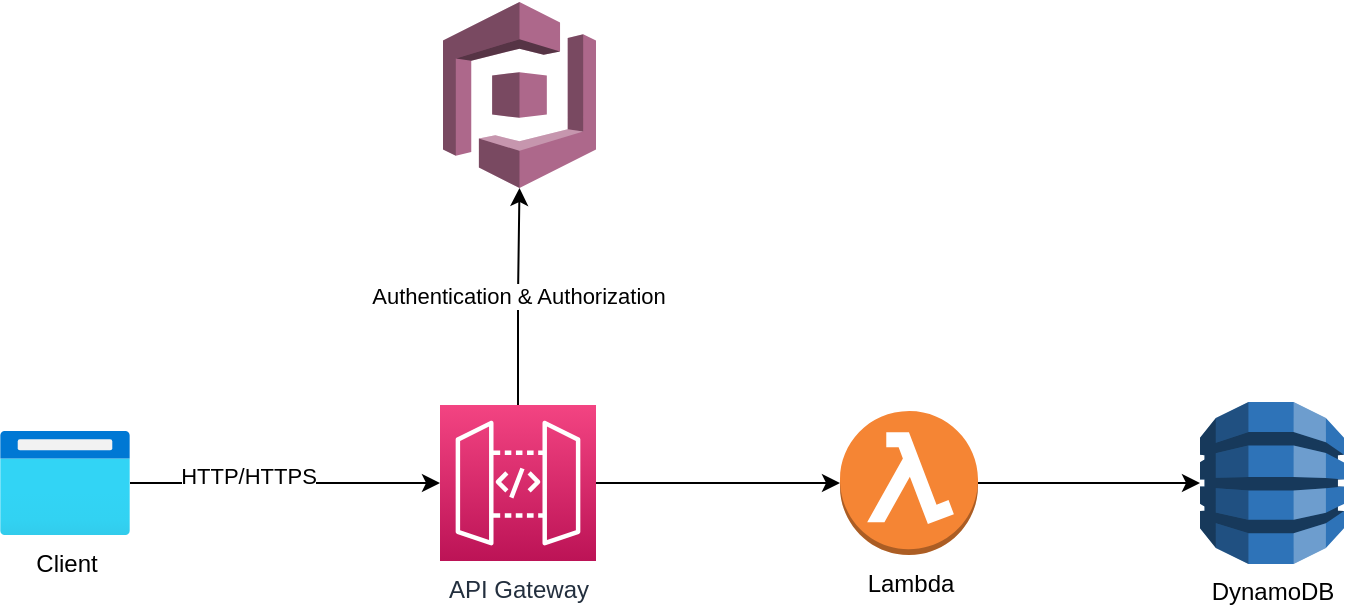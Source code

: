 <mxfile version="14.6.13" type="device"><diagram id="RS669mUCGsukbnB5R9bJ" name="Page-1"><mxGraphModel dx="946" dy="600" grid="1" gridSize="10" guides="1" tooltips="1" connect="1" arrows="1" fold="1" page="1" pageScale="1" pageWidth="827" pageHeight="1169" math="0" shadow="0"><root><mxCell id="0"/><mxCell id="1" parent="0"/><mxCell id="2ItFOgZU79LYF0wUiY3z-1" value="DynamoDB" style="outlineConnect=0;dashed=0;verticalLabelPosition=bottom;verticalAlign=top;align=center;html=1;shape=mxgraph.aws3.dynamo_db;fillColor=#2E73B8;gradientColor=none;" vertex="1" parent="1"><mxGeometry x="620" y="240" width="72" height="81" as="geometry"/></mxCell><mxCell id="2ItFOgZU79LYF0wUiY3z-3" style="edgeStyle=orthogonalEdgeStyle;rounded=0;orthogonalLoop=1;jettySize=auto;html=1;" edge="1" parent="1" source="2ItFOgZU79LYF0wUiY3z-2" target="2ItFOgZU79LYF0wUiY3z-1"><mxGeometry relative="1" as="geometry"/></mxCell><mxCell id="2ItFOgZU79LYF0wUiY3z-2" value="Lambda" style="outlineConnect=0;dashed=0;verticalLabelPosition=bottom;verticalAlign=top;align=center;html=1;shape=mxgraph.aws3.lambda_function;fillColor=#F58534;gradientColor=none;" vertex="1" parent="1"><mxGeometry x="440" y="244.5" width="69" height="72" as="geometry"/></mxCell><mxCell id="2ItFOgZU79LYF0wUiY3z-5" style="edgeStyle=orthogonalEdgeStyle;rounded=0;orthogonalLoop=1;jettySize=auto;html=1;entryX=0;entryY=0.5;entryDx=0;entryDy=0;entryPerimeter=0;" edge="1" parent="1" source="2ItFOgZU79LYF0wUiY3z-4" target="2ItFOgZU79LYF0wUiY3z-2"><mxGeometry relative="1" as="geometry"/></mxCell><mxCell id="2ItFOgZU79LYF0wUiY3z-14" value="Authentication &amp;amp; Authorization" style="edgeStyle=orthogonalEdgeStyle;rounded=0;orthogonalLoop=1;jettySize=auto;html=1;exitX=0.5;exitY=0;exitDx=0;exitDy=0;exitPerimeter=0;entryX=0.5;entryY=1;entryDx=0;entryDy=0;entryPerimeter=0;" edge="1" parent="1" source="2ItFOgZU79LYF0wUiY3z-4" target="2ItFOgZU79LYF0wUiY3z-13"><mxGeometry relative="1" as="geometry"/></mxCell><mxCell id="2ItFOgZU79LYF0wUiY3z-4" value="API Gateway" style="points=[[0,0,0],[0.25,0,0],[0.5,0,0],[0.75,0,0],[1,0,0],[0,1,0],[0.25,1,0],[0.5,1,0],[0.75,1,0],[1,1,0],[0,0.25,0],[0,0.5,0],[0,0.75,0],[1,0.25,0],[1,0.5,0],[1,0.75,0]];outlineConnect=0;fontColor=#232F3E;gradientColor=#F34482;gradientDirection=north;fillColor=#BC1356;strokeColor=#ffffff;dashed=0;verticalLabelPosition=bottom;verticalAlign=top;align=center;html=1;fontSize=12;fontStyle=0;aspect=fixed;shape=mxgraph.aws4.resourceIcon;resIcon=mxgraph.aws4.api_gateway;" vertex="1" parent="1"><mxGeometry x="240" y="241.5" width="78" height="78" as="geometry"/></mxCell><mxCell id="2ItFOgZU79LYF0wUiY3z-11" style="edgeStyle=orthogonalEdgeStyle;rounded=0;orthogonalLoop=1;jettySize=auto;html=1;entryX=0;entryY=0.5;entryDx=0;entryDy=0;entryPerimeter=0;" edge="1" parent="1" source="2ItFOgZU79LYF0wUiY3z-10" target="2ItFOgZU79LYF0wUiY3z-4"><mxGeometry relative="1" as="geometry"/></mxCell><mxCell id="2ItFOgZU79LYF0wUiY3z-12" value="HTTP/HTTPS" style="edgeLabel;html=1;align=center;verticalAlign=middle;resizable=0;points=[];" vertex="1" connectable="0" parent="2ItFOgZU79LYF0wUiY3z-11"><mxGeometry x="-0.239" y="5" relative="1" as="geometry"><mxPoint y="1" as="offset"/></mxGeometry></mxCell><mxCell id="2ItFOgZU79LYF0wUiY3z-10" value="Client" style="aspect=fixed;html=1;points=[];align=center;image;fontSize=12;image=img/lib/azure2/general/Browser.svg;" vertex="1" parent="1"><mxGeometry x="20" y="254.5" width="65" height="52" as="geometry"/></mxCell><mxCell id="2ItFOgZU79LYF0wUiY3z-13" value="" style="outlineConnect=0;dashed=0;verticalLabelPosition=bottom;verticalAlign=top;align=center;html=1;shape=mxgraph.aws3.cognito;fillColor=#AD688B;gradientColor=none;" vertex="1" parent="1"><mxGeometry x="241.5" y="40" width="76.5" height="93" as="geometry"/></mxCell></root></mxGraphModel></diagram></mxfile>